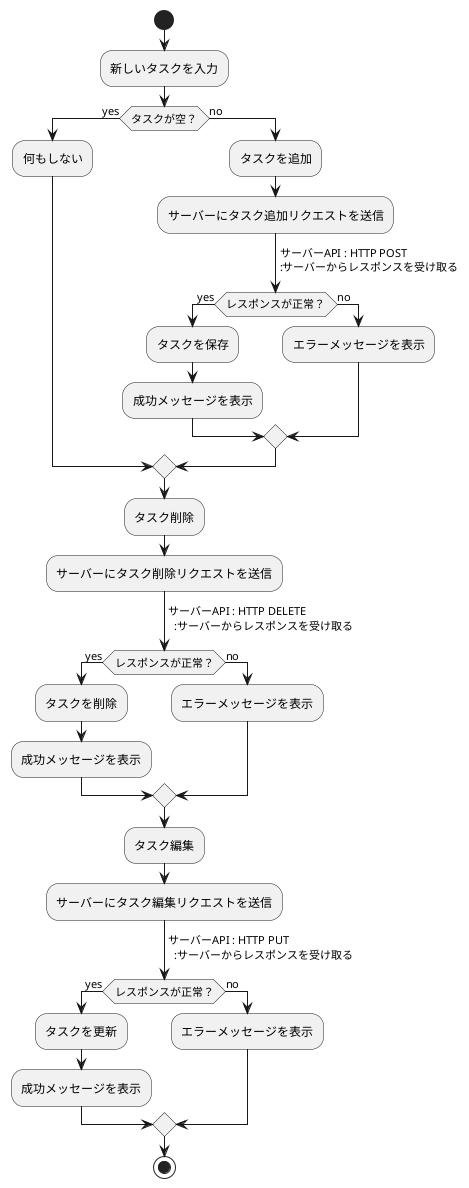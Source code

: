 @startuml flow-traffic
start
:新しいタスクを入力;
if (タスクが空？) then (yes)
  :何もしない;
else (no)
  :タスクを追加;
  :サーバーにタスク追加リクエストを送信;
  -> サーバーAPI : HTTP POST
  :サーバーからレスポンスを受け取る;
  if (レスポンスが正常？) then (yes)
    :タスクを保存;
    :成功メッセージを表示;
  else (no)
    :エラーメッセージを表示;
  endif
endif

:タスク削除;
:サーバーにタスク削除リクエストを送信;
-> サーバーAPI : HTTP DELETE
  :サーバーからレスポンスを受け取る;
  if (レスポンスが正常？) then (yes)
    :タスクを削除;
    :成功メッセージを表示;
  else (no)
    :エラーメッセージを表示;
  endif

:タスク編集;
:サーバーにタスク編集リクエストを送信;
-> サーバーAPI : HTTP PUT
  :サーバーからレスポンスを受け取る;
  if (レスポンスが正常？) then (yes)
    :タスクを更新;
    :成功メッセージを表示;
  else (no)
    :エラーメッセージを表示;
  endif

stop
@enduml
